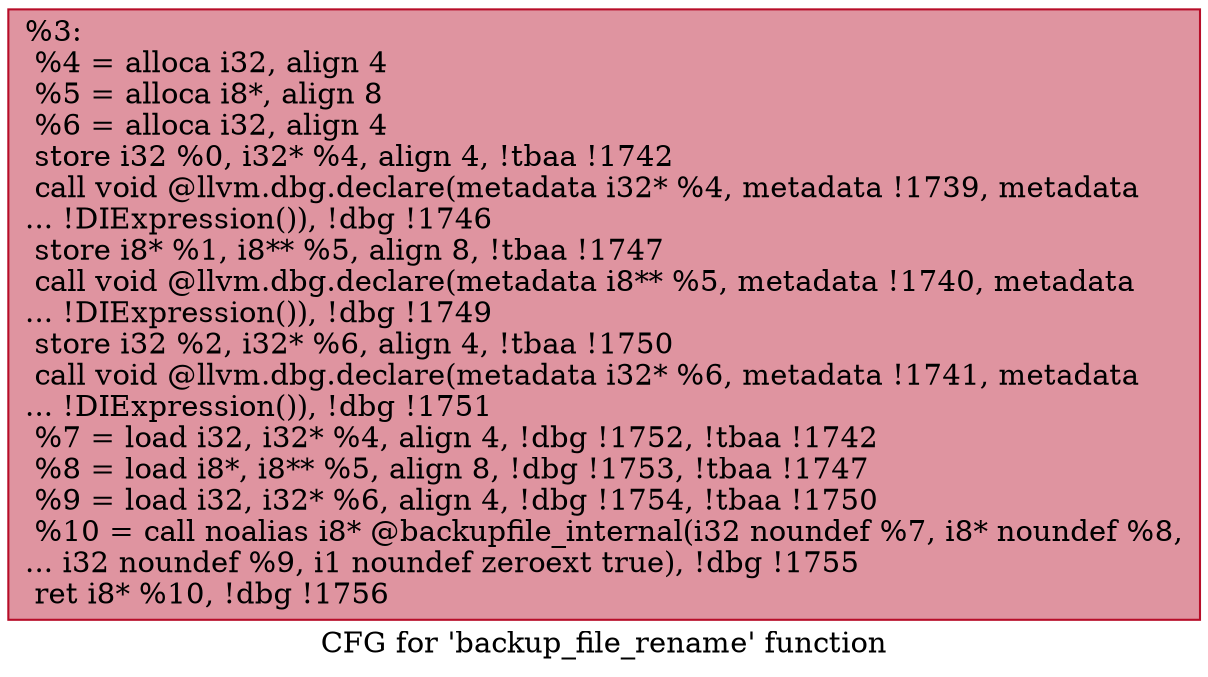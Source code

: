 digraph "CFG for 'backup_file_rename' function" {
	label="CFG for 'backup_file_rename' function";

	Node0x1918e70 [shape=record,color="#b70d28ff", style=filled, fillcolor="#b70d2870",label="{%3:\l  %4 = alloca i32, align 4\l  %5 = alloca i8*, align 8\l  %6 = alloca i32, align 4\l  store i32 %0, i32* %4, align 4, !tbaa !1742\l  call void @llvm.dbg.declare(metadata i32* %4, metadata !1739, metadata\l... !DIExpression()), !dbg !1746\l  store i8* %1, i8** %5, align 8, !tbaa !1747\l  call void @llvm.dbg.declare(metadata i8** %5, metadata !1740, metadata\l... !DIExpression()), !dbg !1749\l  store i32 %2, i32* %6, align 4, !tbaa !1750\l  call void @llvm.dbg.declare(metadata i32* %6, metadata !1741, metadata\l... !DIExpression()), !dbg !1751\l  %7 = load i32, i32* %4, align 4, !dbg !1752, !tbaa !1742\l  %8 = load i8*, i8** %5, align 8, !dbg !1753, !tbaa !1747\l  %9 = load i32, i32* %6, align 4, !dbg !1754, !tbaa !1750\l  %10 = call noalias i8* @backupfile_internal(i32 noundef %7, i8* noundef %8,\l... i32 noundef %9, i1 noundef zeroext true), !dbg !1755\l  ret i8* %10, !dbg !1756\l}"];
}
